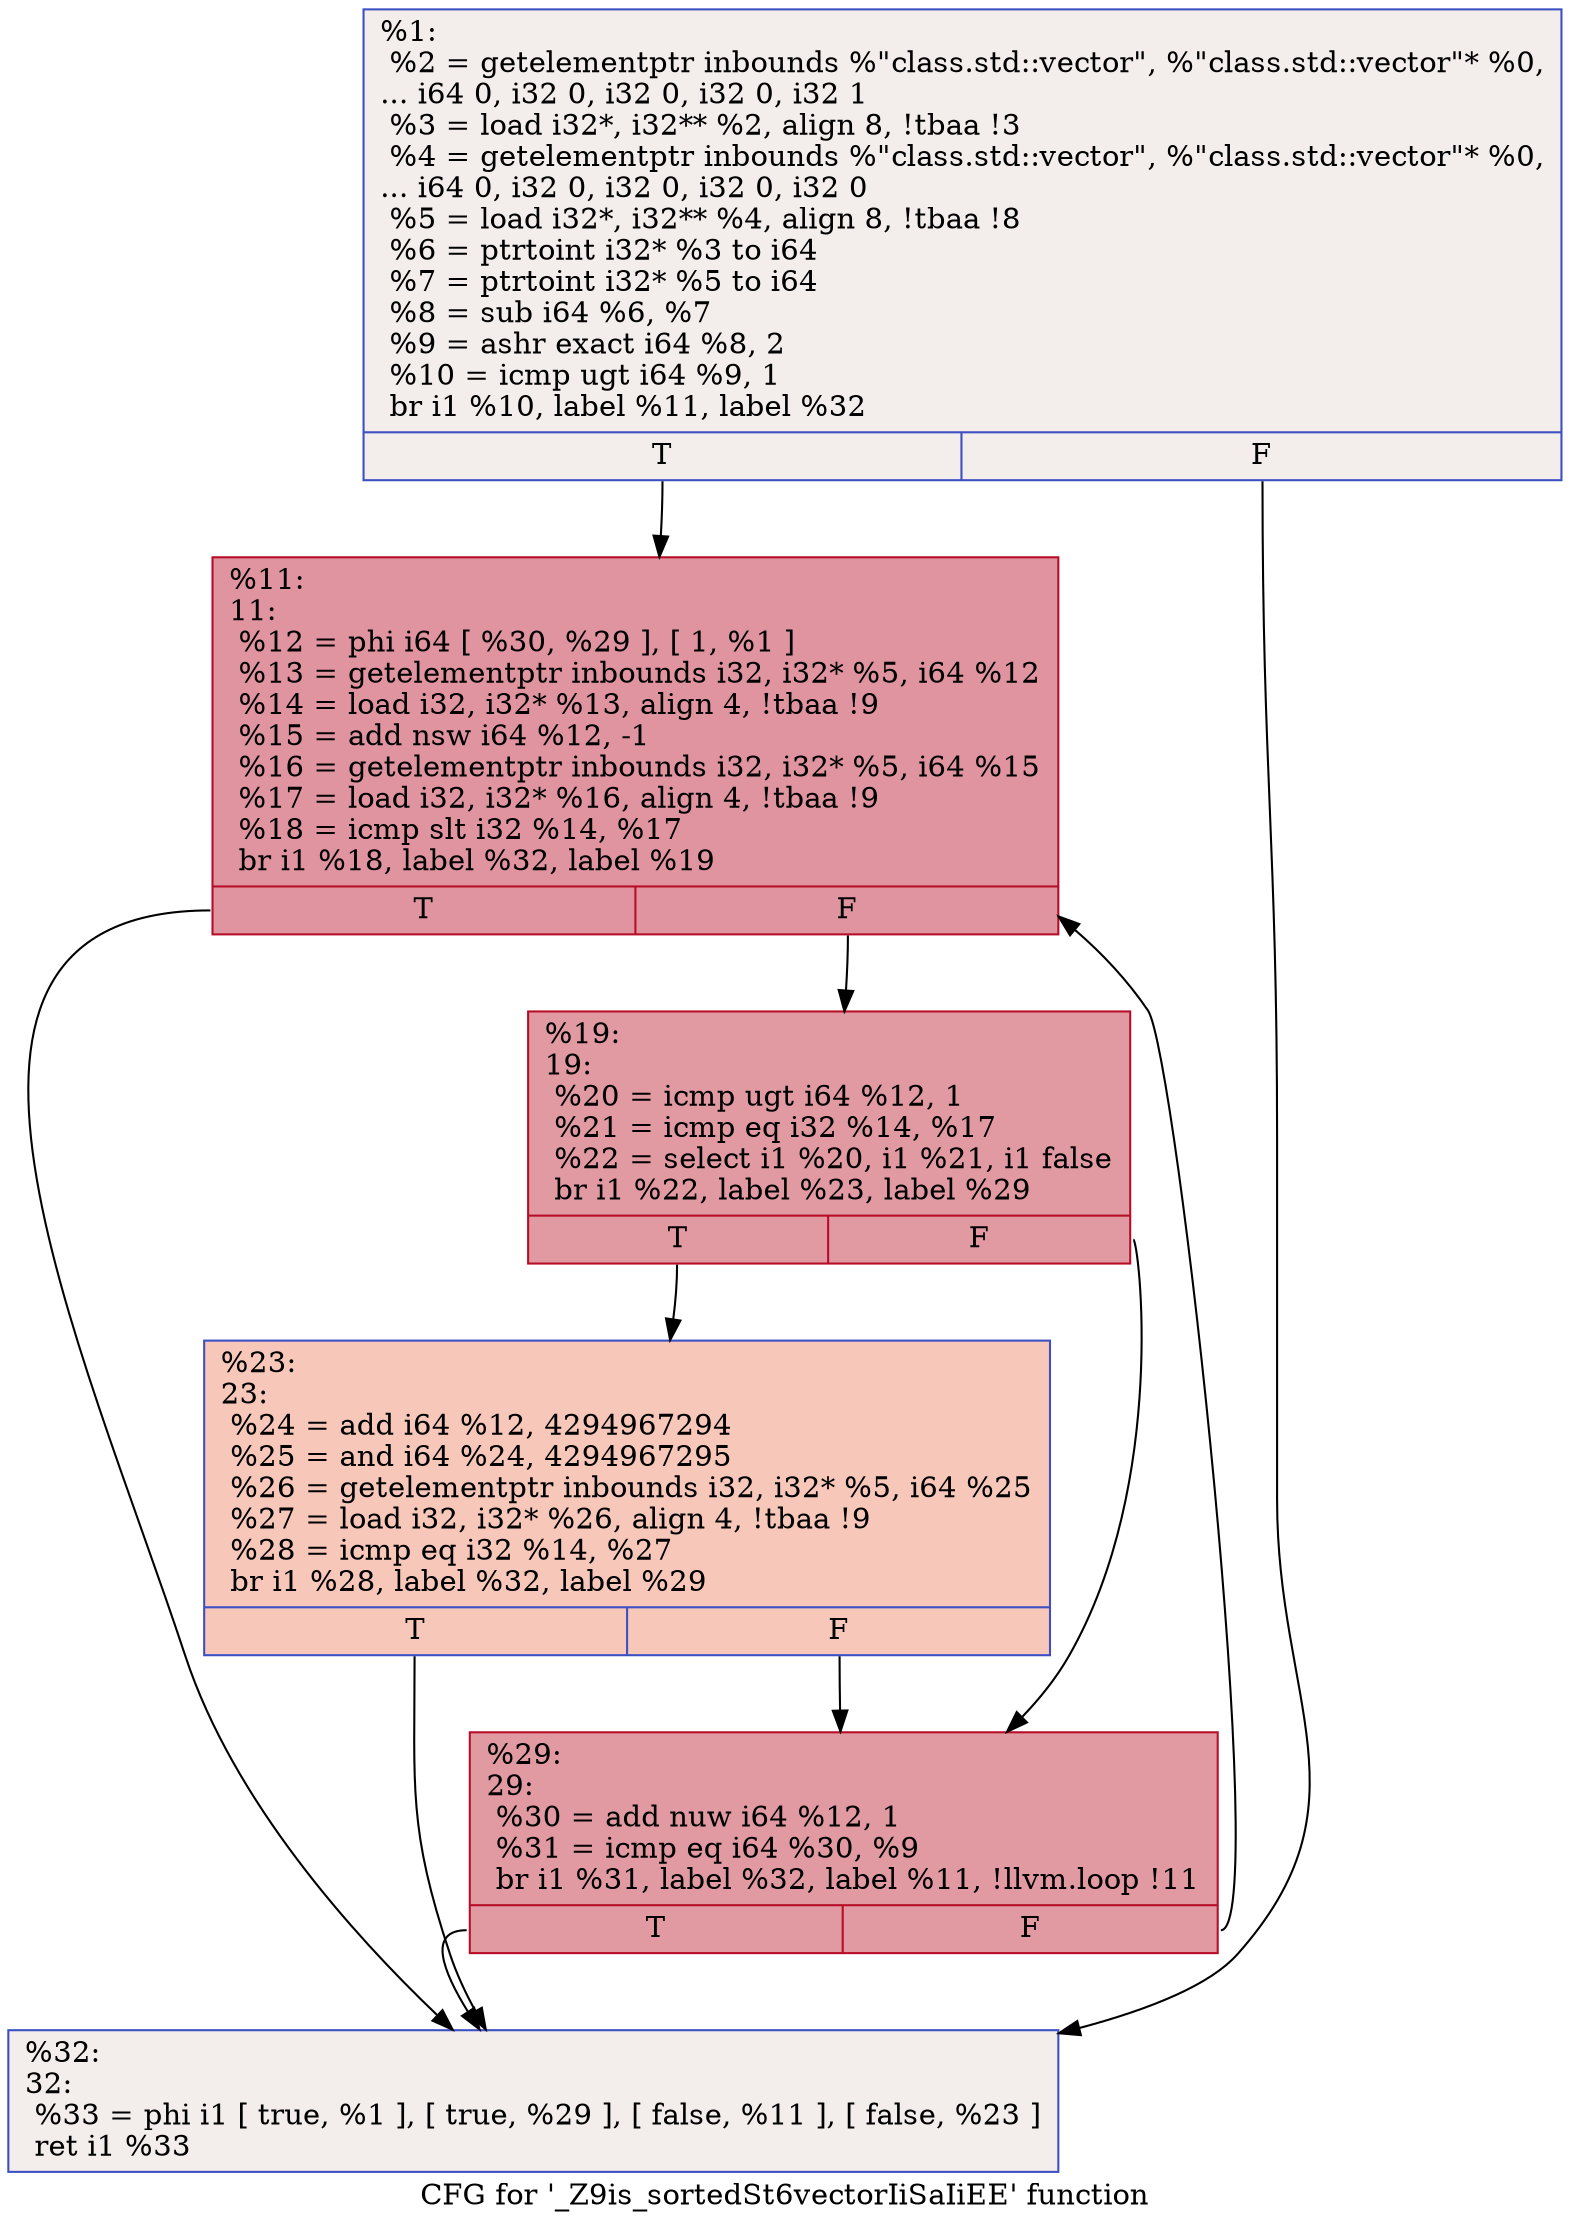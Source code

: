 digraph "CFG for '_Z9is_sortedSt6vectorIiSaIiEE' function" {
	label="CFG for '_Z9is_sortedSt6vectorIiSaIiEE' function";

	Node0x55d52db01ff0 [shape=record,color="#3d50c3ff", style=filled, fillcolor="#e3d9d370",label="{%1:\l  %2 = getelementptr inbounds %\"class.std::vector\", %\"class.std::vector\"* %0,\l... i64 0, i32 0, i32 0, i32 0, i32 1\l  %3 = load i32*, i32** %2, align 8, !tbaa !3\l  %4 = getelementptr inbounds %\"class.std::vector\", %\"class.std::vector\"* %0,\l... i64 0, i32 0, i32 0, i32 0, i32 0\l  %5 = load i32*, i32** %4, align 8, !tbaa !8\l  %6 = ptrtoint i32* %3 to i64\l  %7 = ptrtoint i32* %5 to i64\l  %8 = sub i64 %6, %7\l  %9 = ashr exact i64 %8, 2\l  %10 = icmp ugt i64 %9, 1\l  br i1 %10, label %11, label %32\l|{<s0>T|<s1>F}}"];
	Node0x55d52db01ff0:s0 -> Node0x55d52db034a0;
	Node0x55d52db01ff0:s1 -> Node0x55d52db039f0;
	Node0x55d52db034a0 [shape=record,color="#b70d28ff", style=filled, fillcolor="#b70d2870",label="{%11:\l11:                                               \l  %12 = phi i64 [ %30, %29 ], [ 1, %1 ]\l  %13 = getelementptr inbounds i32, i32* %5, i64 %12\l  %14 = load i32, i32* %13, align 4, !tbaa !9\l  %15 = add nsw i64 %12, -1\l  %16 = getelementptr inbounds i32, i32* %5, i64 %15\l  %17 = load i32, i32* %16, align 4, !tbaa !9\l  %18 = icmp slt i32 %14, %17\l  br i1 %18, label %32, label %19\l|{<s0>T|<s1>F}}"];
	Node0x55d52db034a0:s0 -> Node0x55d52db039f0;
	Node0x55d52db034a0:s1 -> Node0x55d52db046b0;
	Node0x55d52db046b0 [shape=record,color="#b70d28ff", style=filled, fillcolor="#bb1b2c70",label="{%19:\l19:                                               \l  %20 = icmp ugt i64 %12, 1\l  %21 = icmp eq i32 %14, %17\l  %22 = select i1 %20, i1 %21, i1 false\l  br i1 %22, label %23, label %29\l|{<s0>T|<s1>F}}"];
	Node0x55d52db046b0:s0 -> Node0x55d52db049f0;
	Node0x55d52db046b0:s1 -> Node0x55d52db03b60;
	Node0x55d52db049f0 [shape=record,color="#3d50c3ff", style=filled, fillcolor="#ec7f6370",label="{%23:\l23:                                               \l  %24 = add i64 %12, 4294967294\l  %25 = and i64 %24, 4294967295\l  %26 = getelementptr inbounds i32, i32* %5, i64 %25\l  %27 = load i32, i32* %26, align 4, !tbaa !9\l  %28 = icmp eq i32 %14, %27\l  br i1 %28, label %32, label %29\l|{<s0>T|<s1>F}}"];
	Node0x55d52db049f0:s0 -> Node0x55d52db039f0;
	Node0x55d52db049f0:s1 -> Node0x55d52db03b60;
	Node0x55d52db03b60 [shape=record,color="#b70d28ff", style=filled, fillcolor="#bb1b2c70",label="{%29:\l29:                                               \l  %30 = add nuw i64 %12, 1\l  %31 = icmp eq i64 %30, %9\l  br i1 %31, label %32, label %11, !llvm.loop !11\l|{<s0>T|<s1>F}}"];
	Node0x55d52db03b60:s0 -> Node0x55d52db039f0;
	Node0x55d52db03b60:s1 -> Node0x55d52db034a0;
	Node0x55d52db039f0 [shape=record,color="#3d50c3ff", style=filled, fillcolor="#e3d9d370",label="{%32:\l32:                                               \l  %33 = phi i1 [ true, %1 ], [ true, %29 ], [ false, %11 ], [ false, %23 ]\l  ret i1 %33\l}"];
}
